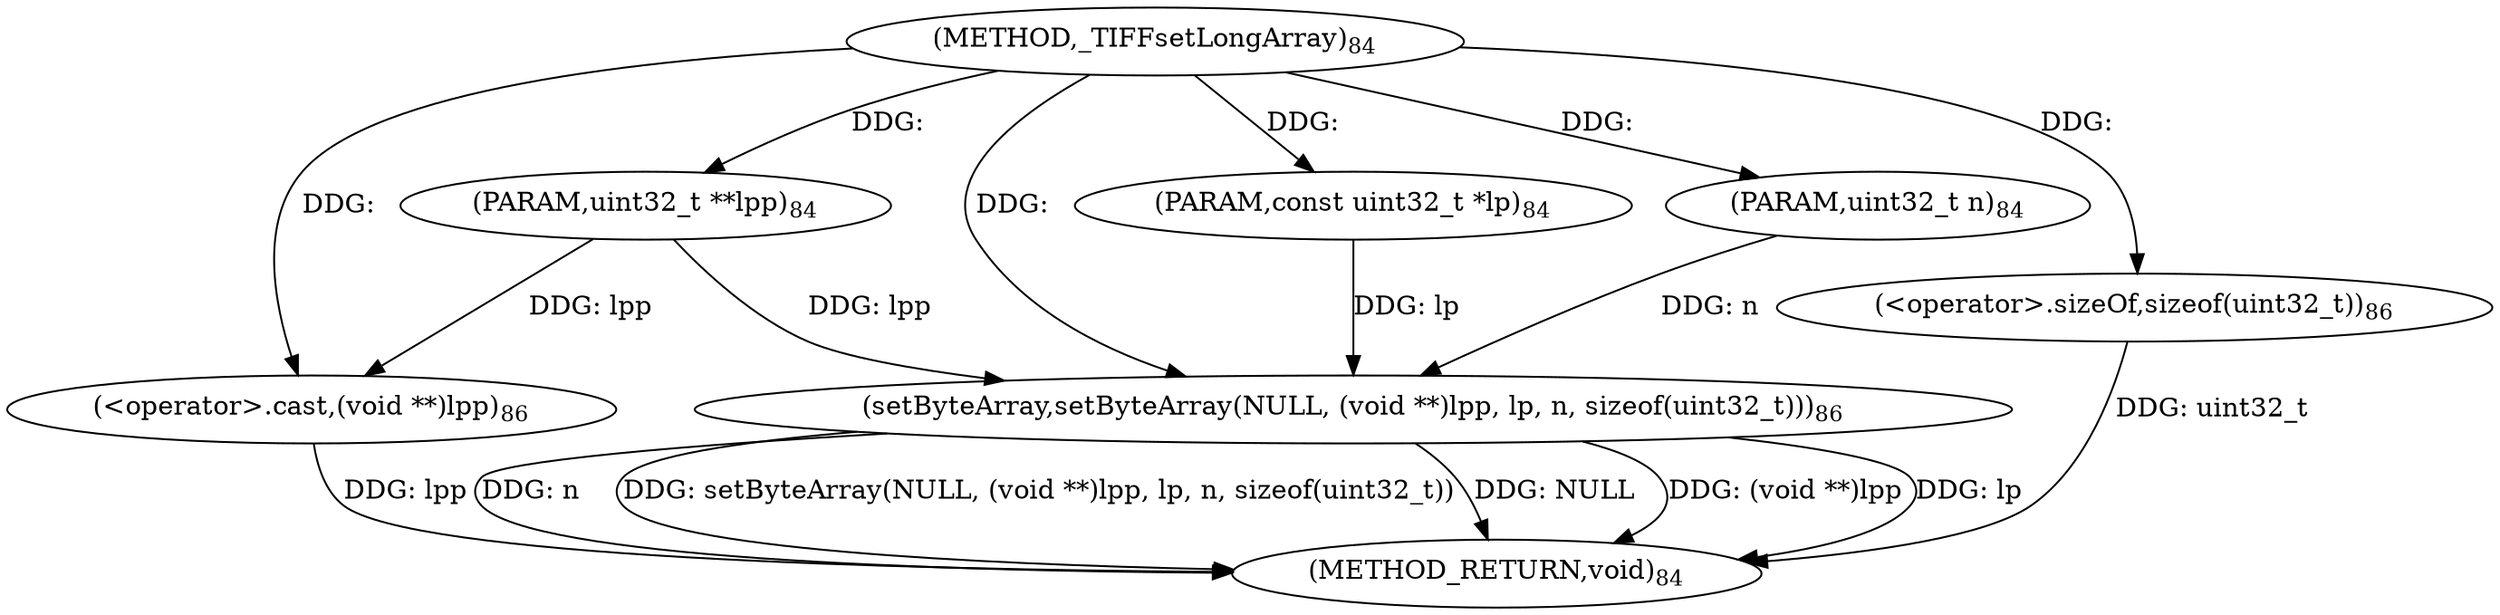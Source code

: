 digraph "_TIFFsetLongArray" {  
"39780" [label = <(METHOD,_TIFFsetLongArray)<SUB>84</SUB>> ]
"39794" [label = <(METHOD_RETURN,void)<SUB>84</SUB>> ]
"39781" [label = <(PARAM,uint32_t **lpp)<SUB>84</SUB>> ]
"39782" [label = <(PARAM,const uint32_t *lp)<SUB>84</SUB>> ]
"39783" [label = <(PARAM,uint32_t n)<SUB>84</SUB>> ]
"39785" [label = <(setByteArray,setByteArray(NULL, (void **)lpp, lp, n, sizeof(uint32_t)))<SUB>86</SUB>> ]
"39787" [label = <(&lt;operator&gt;.cast,(void **)lpp)<SUB>86</SUB>> ]
"39792" [label = <(&lt;operator&gt;.sizeOf,sizeof(uint32_t))<SUB>86</SUB>> ]
  "39787" -> "39794"  [ label = "DDG: lpp"] 
  "39785" -> "39794"  [ label = "DDG: (void **)lpp"] 
  "39785" -> "39794"  [ label = "DDG: lp"] 
  "39785" -> "39794"  [ label = "DDG: n"] 
  "39785" -> "39794"  [ label = "DDG: setByteArray(NULL, (void **)lpp, lp, n, sizeof(uint32_t))"] 
  "39785" -> "39794"  [ label = "DDG: NULL"] 
  "39792" -> "39794"  [ label = "DDG: uint32_t"] 
  "39780" -> "39781"  [ label = "DDG: "] 
  "39780" -> "39782"  [ label = "DDG: "] 
  "39780" -> "39783"  [ label = "DDG: "] 
  "39780" -> "39785"  [ label = "DDG: "] 
  "39781" -> "39785"  [ label = "DDG: lpp"] 
  "39782" -> "39785"  [ label = "DDG: lp"] 
  "39783" -> "39785"  [ label = "DDG: n"] 
  "39781" -> "39787"  [ label = "DDG: lpp"] 
  "39780" -> "39787"  [ label = "DDG: "] 
  "39780" -> "39792"  [ label = "DDG: "] 
}
